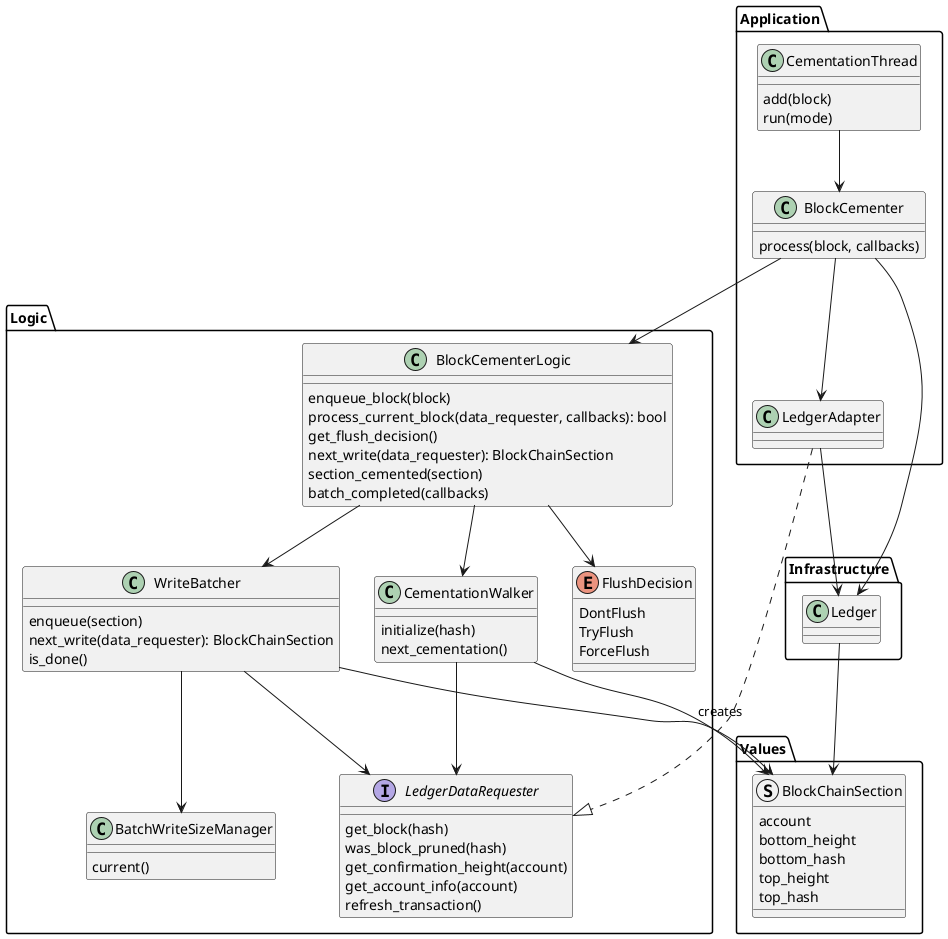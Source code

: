 @startuml "Confirmation Height"

package "Infrastructure" {
    class Ledger
}

package "Logic"{

    class WriteBatcher {
        enqueue(section)
        next_write(data_requester): BlockChainSection
        is_done()
    }

    class BatchWriteSizeManager {
        current()
    }

    interface LedgerDataRequester{
        get_block(hash)
        was_block_pruned(hash)
        get_confirmation_height(account)
        get_account_info(account)
        refresh_transaction()
    }

    class CementationWalker{
        initialize(hash)
        next_cementation()
    }

    class BlockCementerLogic{
        enqueue_block(block)
        process_current_block(data_requester, callbacks): bool
        get_flush_decision()
        next_write(data_requester): BlockChainSection
        section_cemented(section)
        batch_completed(callbacks)
    }

    enum FlushDecision{
        DontFlush
        TryFlush
        ForceFlush
    }
}

package "Values"{
    struct BlockChainSection{
        account
        bottom_height
        bottom_hash
        top_height
        top_hash
    }
}

package "Application"{
    class CementationThread{
        add(block)
        run(mode)
    }

    class BlockCementer{
        process(block, callbacks)
    }

    class LedgerAdapter
}

Ledger --> BlockChainSection

BlockCementer --> Ledger
BlockCementer --> LedgerAdapter
BlockCementer --> BlockCementerLogic

BlockCementerLogic --> CementationWalker
BlockCementerLogic --> WriteBatcher
BlockCementerLogic --> FlushDecision

CementationWalker --> BlockChainSection: creates
CementationWalker --> LedgerDataRequester

WriteBatcher --> BatchWriteSizeManager
WriteBatcher --> LedgerDataRequester
WriteBatcher --> BlockChainSection

CementationThread --> BlockCementer

LedgerAdapter ..|> LedgerDataRequester
LedgerAdapter --> Ledger

@enduml